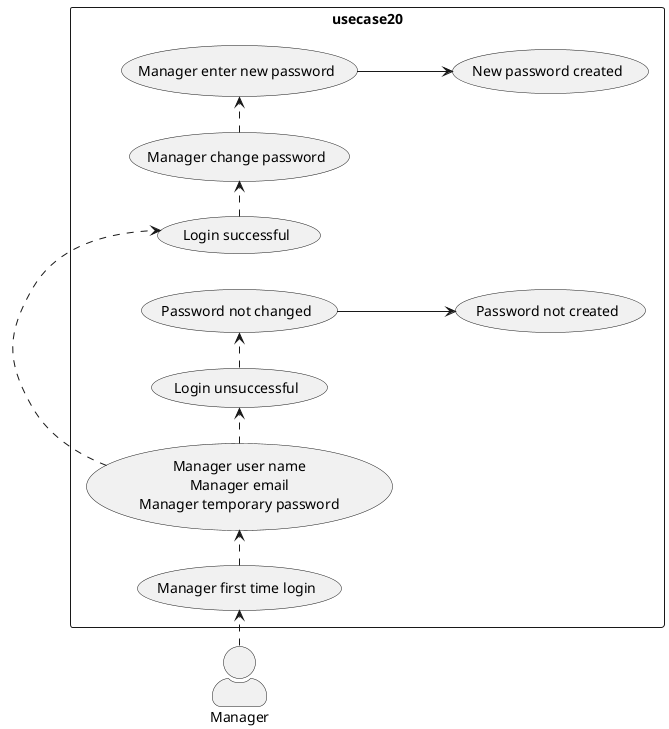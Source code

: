 @startuml Manager First Time Login

skinparam actorStyle awesome
left to right direction
skinparam packageStyle rectangle

actor Manager

rectangle usecase20{
  Manager .> (Manager first time login)
  (Manager first time login) .> (Manager user name\nManager email\nManager temporary password)
  (Manager user name\nManager email\nManager temporary password) .> (Login successful)
  (Login successful) .> (Manager change password)
  (Manager change password) .> (Manager enter new password) 
  (Manager enter new password) --> (New password created)    
  (Manager user name\nManager email\nManager temporary password) .> (Login unsuccessful)
  (Login unsuccessful) .> (Password not changed)
  (Password not changed) --> (Password not created)
  (Manager first time login) 
}

@enduml